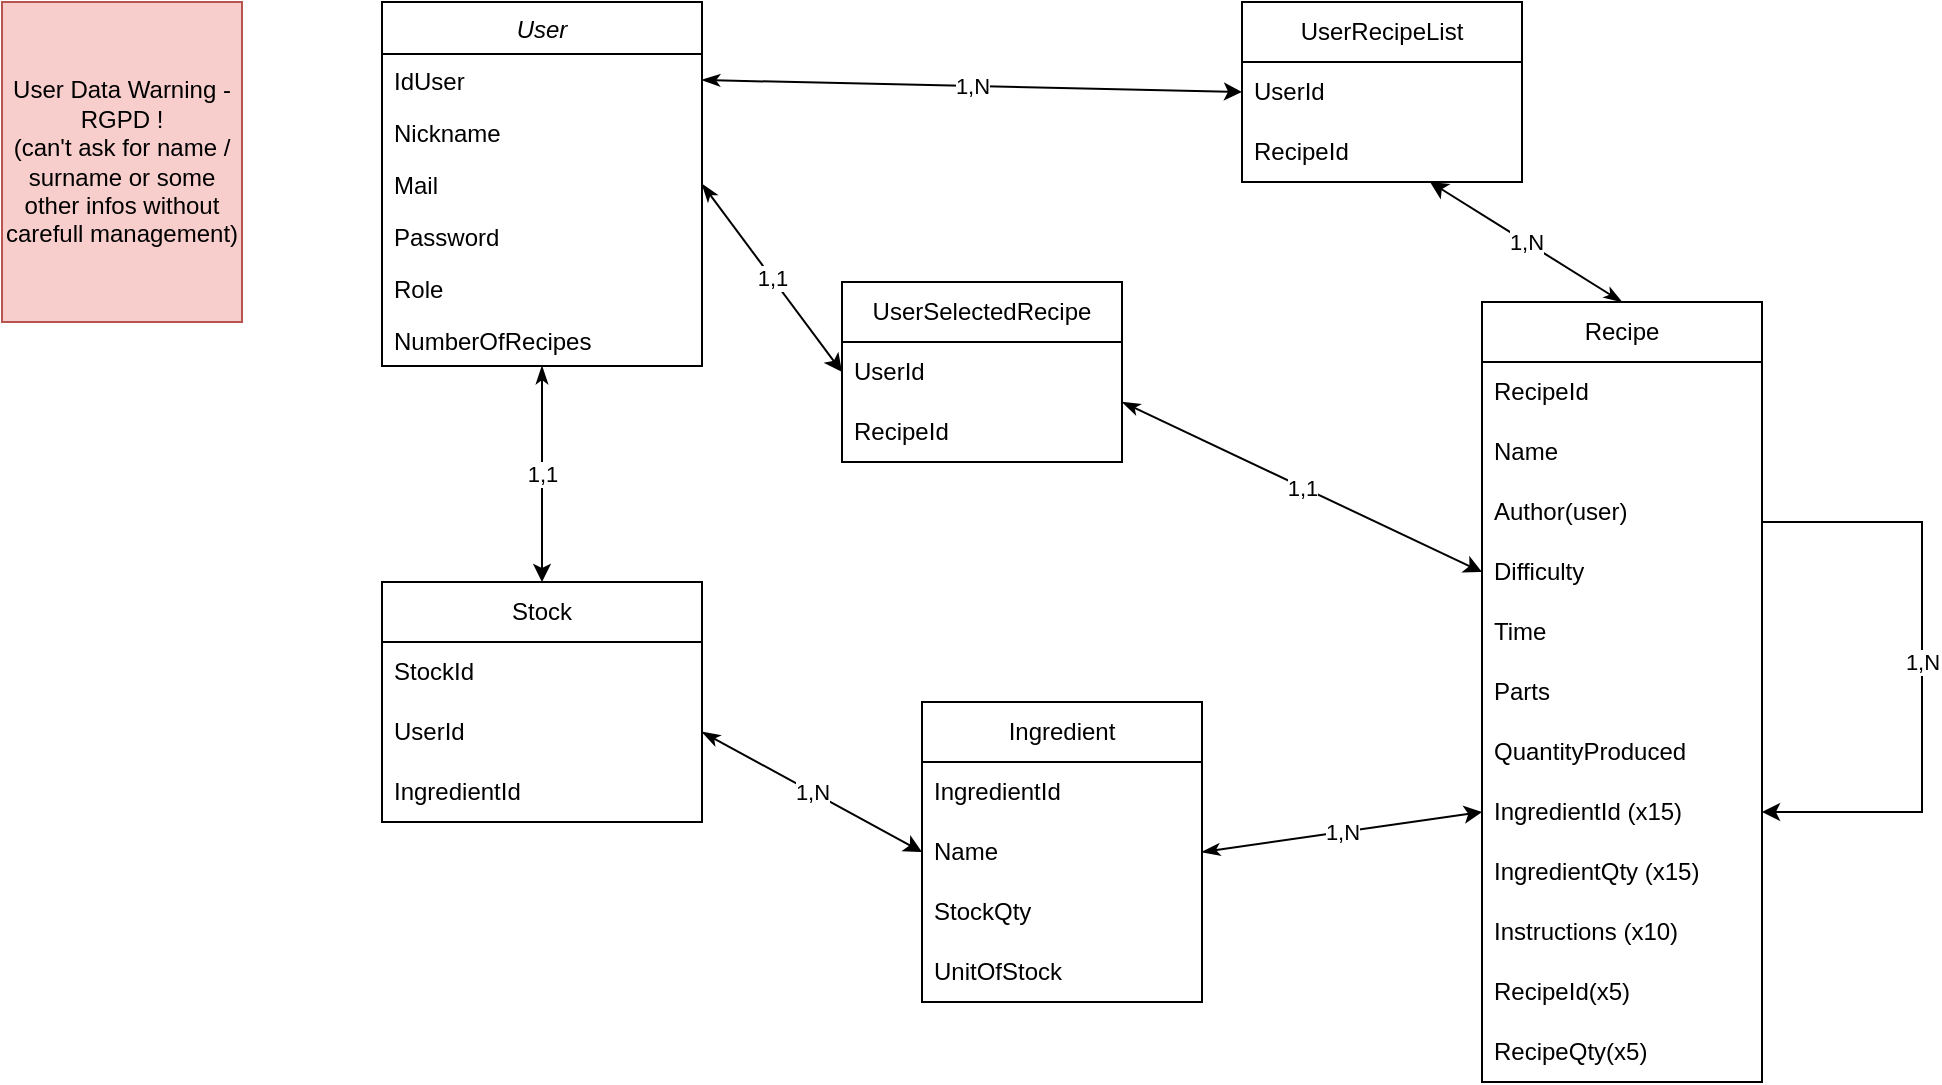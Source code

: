 <mxfile version="21.1.4" type="github">
  <diagram id="C5RBs43oDa-KdzZeNtuy" name="Page-1">
    <mxGraphModel dx="1050" dy="566" grid="1" gridSize="10" guides="1" tooltips="1" connect="1" arrows="1" fold="1" page="1" pageScale="1" pageWidth="827" pageHeight="1169" math="0" shadow="0">
      <root>
        <mxCell id="WIyWlLk6GJQsqaUBKTNV-0" />
        <mxCell id="WIyWlLk6GJQsqaUBKTNV-1" parent="WIyWlLk6GJQsqaUBKTNV-0" />
        <mxCell id="zkfFHV4jXpPFQw0GAbJ--0" value="User" style="swimlane;fontStyle=2;align=center;verticalAlign=top;childLayout=stackLayout;horizontal=1;startSize=26;horizontalStack=0;resizeParent=1;resizeLast=0;collapsible=1;marginBottom=0;rounded=0;shadow=0;strokeWidth=1;" parent="WIyWlLk6GJQsqaUBKTNV-1" vertex="1">
          <mxGeometry x="200" y="10" width="160" height="182" as="geometry">
            <mxRectangle x="230" y="140" width="160" height="26" as="alternateBounds" />
          </mxGeometry>
        </mxCell>
        <mxCell id="zkfFHV4jXpPFQw0GAbJ--1" value="IdUser" style="text;align=left;verticalAlign=top;spacingLeft=4;spacingRight=4;overflow=hidden;rotatable=0;points=[[0,0.5],[1,0.5]];portConstraint=eastwest;" parent="zkfFHV4jXpPFQw0GAbJ--0" vertex="1">
          <mxGeometry y="26" width="160" height="26" as="geometry" />
        </mxCell>
        <mxCell id="ID5eZU1FUtA1wJAW-733-2" value="Nickname" style="text;align=left;verticalAlign=top;spacingLeft=4;spacingRight=4;overflow=hidden;rotatable=0;points=[[0,0.5],[1,0.5]];portConstraint=eastwest;" vertex="1" parent="zkfFHV4jXpPFQw0GAbJ--0">
          <mxGeometry y="52" width="160" height="26" as="geometry" />
        </mxCell>
        <mxCell id="zkfFHV4jXpPFQw0GAbJ--2" value="Mail" style="text;align=left;verticalAlign=top;spacingLeft=4;spacingRight=4;overflow=hidden;rotatable=0;points=[[0,0.5],[1,0.5]];portConstraint=eastwest;rounded=0;shadow=0;html=0;" parent="zkfFHV4jXpPFQw0GAbJ--0" vertex="1">
          <mxGeometry y="78" width="160" height="26" as="geometry" />
        </mxCell>
        <mxCell id="ID5eZU1FUtA1wJAW-733-3" value="Password" style="text;align=left;verticalAlign=top;spacingLeft=4;spacingRight=4;overflow=hidden;rotatable=0;points=[[0,0.5],[1,0.5]];portConstraint=eastwest;rounded=0;shadow=0;html=0;" vertex="1" parent="zkfFHV4jXpPFQw0GAbJ--0">
          <mxGeometry y="104" width="160" height="26" as="geometry" />
        </mxCell>
        <mxCell id="zkfFHV4jXpPFQw0GAbJ--3" value="Role" style="text;align=left;verticalAlign=top;spacingLeft=4;spacingRight=4;overflow=hidden;rotatable=0;points=[[0,0.5],[1,0.5]];portConstraint=eastwest;rounded=0;shadow=0;html=0;" parent="zkfFHV4jXpPFQw0GAbJ--0" vertex="1">
          <mxGeometry y="130" width="160" height="26" as="geometry" />
        </mxCell>
        <mxCell id="ID5eZU1FUtA1wJAW-733-44" value="NumberOfRecipes" style="text;align=left;verticalAlign=top;spacingLeft=4;spacingRight=4;overflow=hidden;rotatable=0;points=[[0,0.5],[1,0.5]];portConstraint=eastwest;rounded=0;shadow=0;html=0;" vertex="1" parent="zkfFHV4jXpPFQw0GAbJ--0">
          <mxGeometry y="156" width="160" height="26" as="geometry" />
        </mxCell>
        <mxCell id="ID5eZU1FUtA1wJAW-733-0" value="&lt;div&gt;User Data Warning - RGPD !&lt;/div&gt;&lt;div&gt;(can&#39;t ask for name / surname or some other infos without carefull management)&lt;br&gt;&lt;/div&gt;" style="rounded=0;whiteSpace=wrap;html=1;fillColor=#f8cecc;strokeColor=#b85450;" vertex="1" parent="WIyWlLk6GJQsqaUBKTNV-1">
          <mxGeometry x="10" y="10" width="120" height="160" as="geometry" />
        </mxCell>
        <mxCell id="ID5eZU1FUtA1wJAW-733-4" value="Recipe" style="swimlane;fontStyle=0;childLayout=stackLayout;horizontal=1;startSize=30;horizontalStack=0;resizeParent=1;resizeParentMax=0;resizeLast=0;collapsible=1;marginBottom=0;whiteSpace=wrap;html=1;" vertex="1" parent="WIyWlLk6GJQsqaUBKTNV-1">
          <mxGeometry x="750" y="160" width="140" height="390" as="geometry" />
        </mxCell>
        <mxCell id="ID5eZU1FUtA1wJAW-733-5" value="RecipeId" style="text;strokeColor=none;fillColor=none;align=left;verticalAlign=middle;spacingLeft=4;spacingRight=4;overflow=hidden;points=[[0,0.5],[1,0.5]];portConstraint=eastwest;rotatable=0;whiteSpace=wrap;html=1;" vertex="1" parent="ID5eZU1FUtA1wJAW-733-4">
          <mxGeometry y="30" width="140" height="30" as="geometry" />
        </mxCell>
        <mxCell id="ID5eZU1FUtA1wJAW-733-6" value="Name" style="text;strokeColor=none;fillColor=none;align=left;verticalAlign=middle;spacingLeft=4;spacingRight=4;overflow=hidden;points=[[0,0.5],[1,0.5]];portConstraint=eastwest;rotatable=0;whiteSpace=wrap;html=1;" vertex="1" parent="ID5eZU1FUtA1wJAW-733-4">
          <mxGeometry y="60" width="140" height="30" as="geometry" />
        </mxCell>
        <mxCell id="ID5eZU1FUtA1wJAW-733-7" value="Author(user)" style="text;strokeColor=none;fillColor=none;align=left;verticalAlign=middle;spacingLeft=4;spacingRight=4;overflow=hidden;points=[[0,0.5],[1,0.5]];portConstraint=eastwest;rotatable=0;whiteSpace=wrap;html=1;" vertex="1" parent="ID5eZU1FUtA1wJAW-733-4">
          <mxGeometry y="90" width="140" height="30" as="geometry" />
        </mxCell>
        <mxCell id="ID5eZU1FUtA1wJAW-733-21" value="Difficulty" style="text;strokeColor=none;fillColor=none;align=left;verticalAlign=middle;spacingLeft=4;spacingRight=4;overflow=hidden;points=[[0,0.5],[1,0.5]];portConstraint=eastwest;rotatable=0;whiteSpace=wrap;html=1;" vertex="1" parent="ID5eZU1FUtA1wJAW-733-4">
          <mxGeometry y="120" width="140" height="30" as="geometry" />
        </mxCell>
        <mxCell id="ID5eZU1FUtA1wJAW-733-20" value="Time" style="text;strokeColor=none;fillColor=none;align=left;verticalAlign=middle;spacingLeft=4;spacingRight=4;overflow=hidden;points=[[0,0.5],[1,0.5]];portConstraint=eastwest;rotatable=0;whiteSpace=wrap;html=1;" vertex="1" parent="ID5eZU1FUtA1wJAW-733-4">
          <mxGeometry y="150" width="140" height="30" as="geometry" />
        </mxCell>
        <mxCell id="ID5eZU1FUtA1wJAW-733-19" value="Parts" style="text;strokeColor=none;fillColor=none;align=left;verticalAlign=middle;spacingLeft=4;spacingRight=4;overflow=hidden;points=[[0,0.5],[1,0.5]];portConstraint=eastwest;rotatable=0;whiteSpace=wrap;html=1;" vertex="1" parent="ID5eZU1FUtA1wJAW-733-4">
          <mxGeometry y="180" width="140" height="30" as="geometry" />
        </mxCell>
        <mxCell id="ID5eZU1FUtA1wJAW-733-47" value="QuantityProduced" style="text;strokeColor=none;fillColor=none;align=left;verticalAlign=middle;spacingLeft=4;spacingRight=4;overflow=hidden;points=[[0,0.5],[1,0.5]];portConstraint=eastwest;rotatable=0;whiteSpace=wrap;html=1;" vertex="1" parent="ID5eZU1FUtA1wJAW-733-4">
          <mxGeometry y="210" width="140" height="30" as="geometry" />
        </mxCell>
        <mxCell id="ID5eZU1FUtA1wJAW-733-54" value="IngredientId (x15)" style="text;strokeColor=none;fillColor=none;align=left;verticalAlign=middle;spacingLeft=4;spacingRight=4;overflow=hidden;points=[[0,0.5],[1,0.5]];portConstraint=eastwest;rotatable=0;whiteSpace=wrap;html=1;" vertex="1" parent="ID5eZU1FUtA1wJAW-733-4">
          <mxGeometry y="240" width="140" height="30" as="geometry" />
        </mxCell>
        <mxCell id="ID5eZU1FUtA1wJAW-733-18" value="IngredientQty (x15)" style="text;strokeColor=none;fillColor=none;align=left;verticalAlign=middle;spacingLeft=4;spacingRight=4;overflow=hidden;points=[[0,0.5],[1,0.5]];portConstraint=eastwest;rotatable=0;whiteSpace=wrap;html=1;" vertex="1" parent="ID5eZU1FUtA1wJAW-733-4">
          <mxGeometry y="270" width="140" height="30" as="geometry" />
        </mxCell>
        <mxCell id="ID5eZU1FUtA1wJAW-733-49" value="Instructions (x10)" style="text;strokeColor=none;fillColor=none;align=left;verticalAlign=middle;spacingLeft=4;spacingRight=4;overflow=hidden;points=[[0,0.5],[1,0.5]];portConstraint=eastwest;rotatable=0;whiteSpace=wrap;html=1;" vertex="1" parent="ID5eZU1FUtA1wJAW-733-4">
          <mxGeometry y="300" width="140" height="30" as="geometry" />
        </mxCell>
        <mxCell id="ID5eZU1FUtA1wJAW-733-51" value="RecipeId(x5)" style="text;strokeColor=none;fillColor=none;align=left;verticalAlign=middle;spacingLeft=4;spacingRight=4;overflow=hidden;points=[[0,0.5],[1,0.5]];portConstraint=eastwest;rotatable=0;whiteSpace=wrap;html=1;" vertex="1" parent="ID5eZU1FUtA1wJAW-733-4">
          <mxGeometry y="330" width="140" height="30" as="geometry" />
        </mxCell>
        <mxCell id="ID5eZU1FUtA1wJAW-733-50" value="RecipeQty(x5)" style="text;strokeColor=none;fillColor=none;align=left;verticalAlign=middle;spacingLeft=4;spacingRight=4;overflow=hidden;points=[[0,0.5],[1,0.5]];portConstraint=eastwest;rotatable=0;whiteSpace=wrap;html=1;" vertex="1" parent="ID5eZU1FUtA1wJAW-733-4">
          <mxGeometry y="360" width="140" height="30" as="geometry" />
        </mxCell>
        <mxCell id="ID5eZU1FUtA1wJAW-733-56" value="" style="endArrow=classic;html=1;rounded=0;edgeStyle=orthogonalEdgeStyle;entryX=1;entryY=0.5;entryDx=0;entryDy=0;exitX=1;exitY=0.5;exitDx=0;exitDy=0;" edge="1" parent="ID5eZU1FUtA1wJAW-733-4" source="ID5eZU1FUtA1wJAW-733-7" target="ID5eZU1FUtA1wJAW-733-54">
          <mxGeometry relative="1" as="geometry">
            <mxPoint x="170" y="110" as="sourcePoint" />
            <mxPoint x="170" y="230" as="targetPoint" />
            <Array as="points">
              <mxPoint x="140" y="110" />
              <mxPoint x="220" y="110" />
              <mxPoint x="220" y="255" />
            </Array>
          </mxGeometry>
        </mxCell>
        <mxCell id="ID5eZU1FUtA1wJAW-733-57" value="1,N" style="edgeLabel;resizable=0;html=1;align=center;verticalAlign=middle;" connectable="0" vertex="1" parent="ID5eZU1FUtA1wJAW-733-56">
          <mxGeometry relative="1" as="geometry" />
        </mxCell>
        <mxCell id="ID5eZU1FUtA1wJAW-733-8" value="Ingredient" style="swimlane;fontStyle=0;childLayout=stackLayout;horizontal=1;startSize=30;horizontalStack=0;resizeParent=1;resizeParentMax=0;resizeLast=0;collapsible=1;marginBottom=0;whiteSpace=wrap;html=1;" vertex="1" parent="WIyWlLk6GJQsqaUBKTNV-1">
          <mxGeometry x="470" y="360" width="140" height="150" as="geometry" />
        </mxCell>
        <mxCell id="ID5eZU1FUtA1wJAW-733-9" value="IngredientId" style="text;strokeColor=none;fillColor=none;align=left;verticalAlign=middle;spacingLeft=4;spacingRight=4;overflow=hidden;points=[[0,0.5],[1,0.5]];portConstraint=eastwest;rotatable=0;whiteSpace=wrap;html=1;" vertex="1" parent="ID5eZU1FUtA1wJAW-733-8">
          <mxGeometry y="30" width="140" height="30" as="geometry" />
        </mxCell>
        <mxCell id="ID5eZU1FUtA1wJAW-733-10" value="Name" style="text;strokeColor=none;fillColor=none;align=left;verticalAlign=middle;spacingLeft=4;spacingRight=4;overflow=hidden;points=[[0,0.5],[1,0.5]];portConstraint=eastwest;rotatable=0;whiteSpace=wrap;html=1;" vertex="1" parent="ID5eZU1FUtA1wJAW-733-8">
          <mxGeometry y="60" width="140" height="30" as="geometry" />
        </mxCell>
        <mxCell id="ID5eZU1FUtA1wJAW-733-16" value="StockQty" style="text;strokeColor=none;fillColor=none;align=left;verticalAlign=middle;spacingLeft=4;spacingRight=4;overflow=hidden;points=[[0,0.5],[1,0.5]];portConstraint=eastwest;rotatable=0;whiteSpace=wrap;html=1;" vertex="1" parent="ID5eZU1FUtA1wJAW-733-8">
          <mxGeometry y="90" width="140" height="30" as="geometry" />
        </mxCell>
        <mxCell id="ID5eZU1FUtA1wJAW-733-17" value="UnitOfStock" style="text;strokeColor=none;fillColor=none;align=left;verticalAlign=middle;spacingLeft=4;spacingRight=4;overflow=hidden;points=[[0,0.5],[1,0.5]];portConstraint=eastwest;rotatable=0;whiteSpace=wrap;html=1;" vertex="1" parent="ID5eZU1FUtA1wJAW-733-8">
          <mxGeometry y="120" width="140" height="30" as="geometry" />
        </mxCell>
        <mxCell id="ID5eZU1FUtA1wJAW-733-12" value="UserRecipeList" style="swimlane;fontStyle=0;childLayout=stackLayout;horizontal=1;startSize=30;horizontalStack=0;resizeParent=1;resizeParentMax=0;resizeLast=0;collapsible=1;marginBottom=0;whiteSpace=wrap;html=1;" vertex="1" parent="WIyWlLk6GJQsqaUBKTNV-1">
          <mxGeometry x="630" y="10" width="140" height="90" as="geometry" />
        </mxCell>
        <mxCell id="ID5eZU1FUtA1wJAW-733-13" value="UserId" style="text;strokeColor=none;fillColor=none;align=left;verticalAlign=middle;spacingLeft=4;spacingRight=4;overflow=hidden;points=[[0,0.5],[1,0.5]];portConstraint=eastwest;rotatable=0;whiteSpace=wrap;html=1;" vertex="1" parent="ID5eZU1FUtA1wJAW-733-12">
          <mxGeometry y="30" width="140" height="30" as="geometry" />
        </mxCell>
        <mxCell id="ID5eZU1FUtA1wJAW-733-14" value="RecipeId" style="text;strokeColor=none;fillColor=none;align=left;verticalAlign=middle;spacingLeft=4;spacingRight=4;overflow=hidden;points=[[0,0.5],[1,0.5]];portConstraint=eastwest;rotatable=0;whiteSpace=wrap;html=1;" vertex="1" parent="ID5eZU1FUtA1wJAW-733-12">
          <mxGeometry y="60" width="140" height="30" as="geometry" />
        </mxCell>
        <mxCell id="ID5eZU1FUtA1wJAW-733-22" value="Stock" style="swimlane;fontStyle=0;childLayout=stackLayout;horizontal=1;startSize=30;horizontalStack=0;resizeParent=1;resizeParentMax=0;resizeLast=0;collapsible=1;marginBottom=0;whiteSpace=wrap;html=1;" vertex="1" parent="WIyWlLk6GJQsqaUBKTNV-1">
          <mxGeometry x="200" y="300" width="160" height="120" as="geometry" />
        </mxCell>
        <mxCell id="ID5eZU1FUtA1wJAW-733-24" value="StockId" style="text;strokeColor=none;fillColor=none;align=left;verticalAlign=middle;spacingLeft=4;spacingRight=4;overflow=hidden;points=[[0,0.5],[1,0.5]];portConstraint=eastwest;rotatable=0;whiteSpace=wrap;html=1;" vertex="1" parent="ID5eZU1FUtA1wJAW-733-22">
          <mxGeometry y="30" width="160" height="30" as="geometry" />
        </mxCell>
        <mxCell id="ID5eZU1FUtA1wJAW-733-23" value="UserId" style="text;strokeColor=none;fillColor=none;align=left;verticalAlign=middle;spacingLeft=4;spacingRight=4;overflow=hidden;points=[[0,0.5],[1,0.5]];portConstraint=eastwest;rotatable=0;whiteSpace=wrap;html=1;" vertex="1" parent="ID5eZU1FUtA1wJAW-733-22">
          <mxGeometry y="60" width="160" height="30" as="geometry" />
        </mxCell>
        <mxCell id="ID5eZU1FUtA1wJAW-733-25" value="IngredientId" style="text;strokeColor=none;fillColor=none;align=left;verticalAlign=middle;spacingLeft=4;spacingRight=4;overflow=hidden;points=[[0,0.5],[1,0.5]];portConstraint=eastwest;rotatable=0;whiteSpace=wrap;html=1;" vertex="1" parent="ID5eZU1FUtA1wJAW-733-22">
          <mxGeometry y="90" width="160" height="30" as="geometry" />
        </mxCell>
        <mxCell id="ID5eZU1FUtA1wJAW-733-26" value="" style="endArrow=classic;html=1;rounded=0;exitX=0.5;exitY=1;exitDx=0;exitDy=0;entryX=0.5;entryY=0;entryDx=0;entryDy=0;startArrow=classicThin;startFill=1;" edge="1" parent="WIyWlLk6GJQsqaUBKTNV-1" source="zkfFHV4jXpPFQw0GAbJ--0" target="ID5eZU1FUtA1wJAW-733-22">
          <mxGeometry relative="1" as="geometry">
            <mxPoint x="290" y="210" as="sourcePoint" />
            <mxPoint x="450" y="210" as="targetPoint" />
          </mxGeometry>
        </mxCell>
        <mxCell id="ID5eZU1FUtA1wJAW-733-27" value="1,1" style="edgeLabel;resizable=0;html=1;align=center;verticalAlign=middle;" connectable="0" vertex="1" parent="ID5eZU1FUtA1wJAW-733-26">
          <mxGeometry relative="1" as="geometry" />
        </mxCell>
        <mxCell id="ID5eZU1FUtA1wJAW-733-30" value="UserSelectedRecipe" style="swimlane;fontStyle=0;childLayout=stackLayout;horizontal=1;startSize=30;horizontalStack=0;resizeParent=1;resizeParentMax=0;resizeLast=0;collapsible=1;marginBottom=0;whiteSpace=wrap;html=1;" vertex="1" parent="WIyWlLk6GJQsqaUBKTNV-1">
          <mxGeometry x="430" y="150" width="140" height="90" as="geometry" />
        </mxCell>
        <mxCell id="ID5eZU1FUtA1wJAW-733-31" value="UserId" style="text;strokeColor=none;fillColor=none;align=left;verticalAlign=middle;spacingLeft=4;spacingRight=4;overflow=hidden;points=[[0,0.5],[1,0.5]];portConstraint=eastwest;rotatable=0;whiteSpace=wrap;html=1;" vertex="1" parent="ID5eZU1FUtA1wJAW-733-30">
          <mxGeometry y="30" width="140" height="30" as="geometry" />
        </mxCell>
        <mxCell id="ID5eZU1FUtA1wJAW-733-32" value="RecipeId" style="text;strokeColor=none;fillColor=none;align=left;verticalAlign=middle;spacingLeft=4;spacingRight=4;overflow=hidden;points=[[0,0.5],[1,0.5]];portConstraint=eastwest;rotatable=0;whiteSpace=wrap;html=1;" vertex="1" parent="ID5eZU1FUtA1wJAW-733-30">
          <mxGeometry y="60" width="140" height="30" as="geometry" />
        </mxCell>
        <mxCell id="ID5eZU1FUtA1wJAW-733-34" value="" style="endArrow=classic;html=1;rounded=0;exitX=1;exitY=0.5;exitDx=0;exitDy=0;entryX=0;entryY=0.5;entryDx=0;entryDy=0;startArrow=classicThin;startFill=1;" edge="1" parent="WIyWlLk6GJQsqaUBKTNV-1" source="zkfFHV4jXpPFQw0GAbJ--2" target="ID5eZU1FUtA1wJAW-733-31">
          <mxGeometry relative="1" as="geometry">
            <mxPoint x="390" y="60" as="sourcePoint" />
            <mxPoint x="390" y="194" as="targetPoint" />
          </mxGeometry>
        </mxCell>
        <mxCell id="ID5eZU1FUtA1wJAW-733-35" value="1,1" style="edgeLabel;resizable=0;html=1;align=center;verticalAlign=middle;" connectable="0" vertex="1" parent="ID5eZU1FUtA1wJAW-733-34">
          <mxGeometry relative="1" as="geometry" />
        </mxCell>
        <mxCell id="ID5eZU1FUtA1wJAW-733-36" value="" style="endArrow=classic;html=1;rounded=0;exitX=1;exitY=0.5;exitDx=0;exitDy=0;entryX=0;entryY=0.5;entryDx=0;entryDy=0;startArrow=classicThin;startFill=1;" edge="1" parent="WIyWlLk6GJQsqaUBKTNV-1" source="zkfFHV4jXpPFQw0GAbJ--1" target="ID5eZU1FUtA1wJAW-733-13">
          <mxGeometry relative="1" as="geometry">
            <mxPoint x="480" y="10" as="sourcePoint" />
            <mxPoint x="480" y="144" as="targetPoint" />
          </mxGeometry>
        </mxCell>
        <mxCell id="ID5eZU1FUtA1wJAW-733-37" value="1,N" style="edgeLabel;resizable=0;html=1;align=center;verticalAlign=middle;" connectable="0" vertex="1" parent="ID5eZU1FUtA1wJAW-733-36">
          <mxGeometry relative="1" as="geometry" />
        </mxCell>
        <mxCell id="ID5eZU1FUtA1wJAW-733-38" value="" style="endArrow=classic;html=1;rounded=0;exitX=0.5;exitY=0;exitDx=0;exitDy=0;startArrow=classicThin;startFill=1;" edge="1" parent="WIyWlLk6GJQsqaUBKTNV-1" source="ID5eZU1FUtA1wJAW-733-4" target="ID5eZU1FUtA1wJAW-733-14">
          <mxGeometry relative="1" as="geometry">
            <mxPoint x="590" y="220" as="sourcePoint" />
            <mxPoint x="700" y="140" as="targetPoint" />
          </mxGeometry>
        </mxCell>
        <mxCell id="ID5eZU1FUtA1wJAW-733-39" value="1,N" style="edgeLabel;resizable=0;html=1;align=center;verticalAlign=middle;" connectable="0" vertex="1" parent="ID5eZU1FUtA1wJAW-733-38">
          <mxGeometry relative="1" as="geometry" />
        </mxCell>
        <mxCell id="ID5eZU1FUtA1wJAW-733-42" value="" style="endArrow=classic;html=1;rounded=0;exitX=1;exitY=0.5;exitDx=0;exitDy=0;entryX=0;entryY=0.5;entryDx=0;entryDy=0;startArrow=classicThin;startFill=1;" edge="1" parent="WIyWlLk6GJQsqaUBKTNV-1" source="ID5eZU1FUtA1wJAW-733-23" target="ID5eZU1FUtA1wJAW-733-10">
          <mxGeometry relative="1" as="geometry">
            <mxPoint x="400" y="300" as="sourcePoint" />
            <mxPoint x="670" y="306" as="targetPoint" />
          </mxGeometry>
        </mxCell>
        <mxCell id="ID5eZU1FUtA1wJAW-733-43" value="1,N" style="edgeLabel;resizable=0;html=1;align=center;verticalAlign=middle;" connectable="0" vertex="1" parent="ID5eZU1FUtA1wJAW-733-42">
          <mxGeometry relative="1" as="geometry" />
        </mxCell>
        <mxCell id="ID5eZU1FUtA1wJAW-733-45" value="" style="endArrow=classic;html=1;rounded=0;entryX=0;entryY=0.5;entryDx=0;entryDy=0;startArrow=classicThin;startFill=1;" edge="1" parent="WIyWlLk6GJQsqaUBKTNV-1" target="ID5eZU1FUtA1wJAW-733-21">
          <mxGeometry relative="1" as="geometry">
            <mxPoint x="570" y="210" as="sourcePoint" />
            <mxPoint x="730" y="274" as="targetPoint" />
          </mxGeometry>
        </mxCell>
        <mxCell id="ID5eZU1FUtA1wJAW-733-46" value="1,1" style="edgeLabel;resizable=0;html=1;align=center;verticalAlign=middle;" connectable="0" vertex="1" parent="ID5eZU1FUtA1wJAW-733-45">
          <mxGeometry relative="1" as="geometry" />
        </mxCell>
        <mxCell id="ID5eZU1FUtA1wJAW-733-58" value="" style="endArrow=classic;html=1;rounded=0;exitX=1;exitY=0.5;exitDx=0;exitDy=0;entryX=0;entryY=0.5;entryDx=0;entryDy=0;startArrow=classicThin;startFill=1;" edge="1" parent="WIyWlLk6GJQsqaUBKTNV-1" source="ID5eZU1FUtA1wJAW-733-10" target="ID5eZU1FUtA1wJAW-733-54">
          <mxGeometry relative="1" as="geometry">
            <mxPoint x="580" y="290" as="sourcePoint" />
            <mxPoint x="690" y="350" as="targetPoint" />
          </mxGeometry>
        </mxCell>
        <mxCell id="ID5eZU1FUtA1wJAW-733-59" value="1,N" style="edgeLabel;resizable=0;html=1;align=center;verticalAlign=middle;" connectable="0" vertex="1" parent="ID5eZU1FUtA1wJAW-733-58">
          <mxGeometry relative="1" as="geometry" />
        </mxCell>
      </root>
    </mxGraphModel>
  </diagram>
</mxfile>
